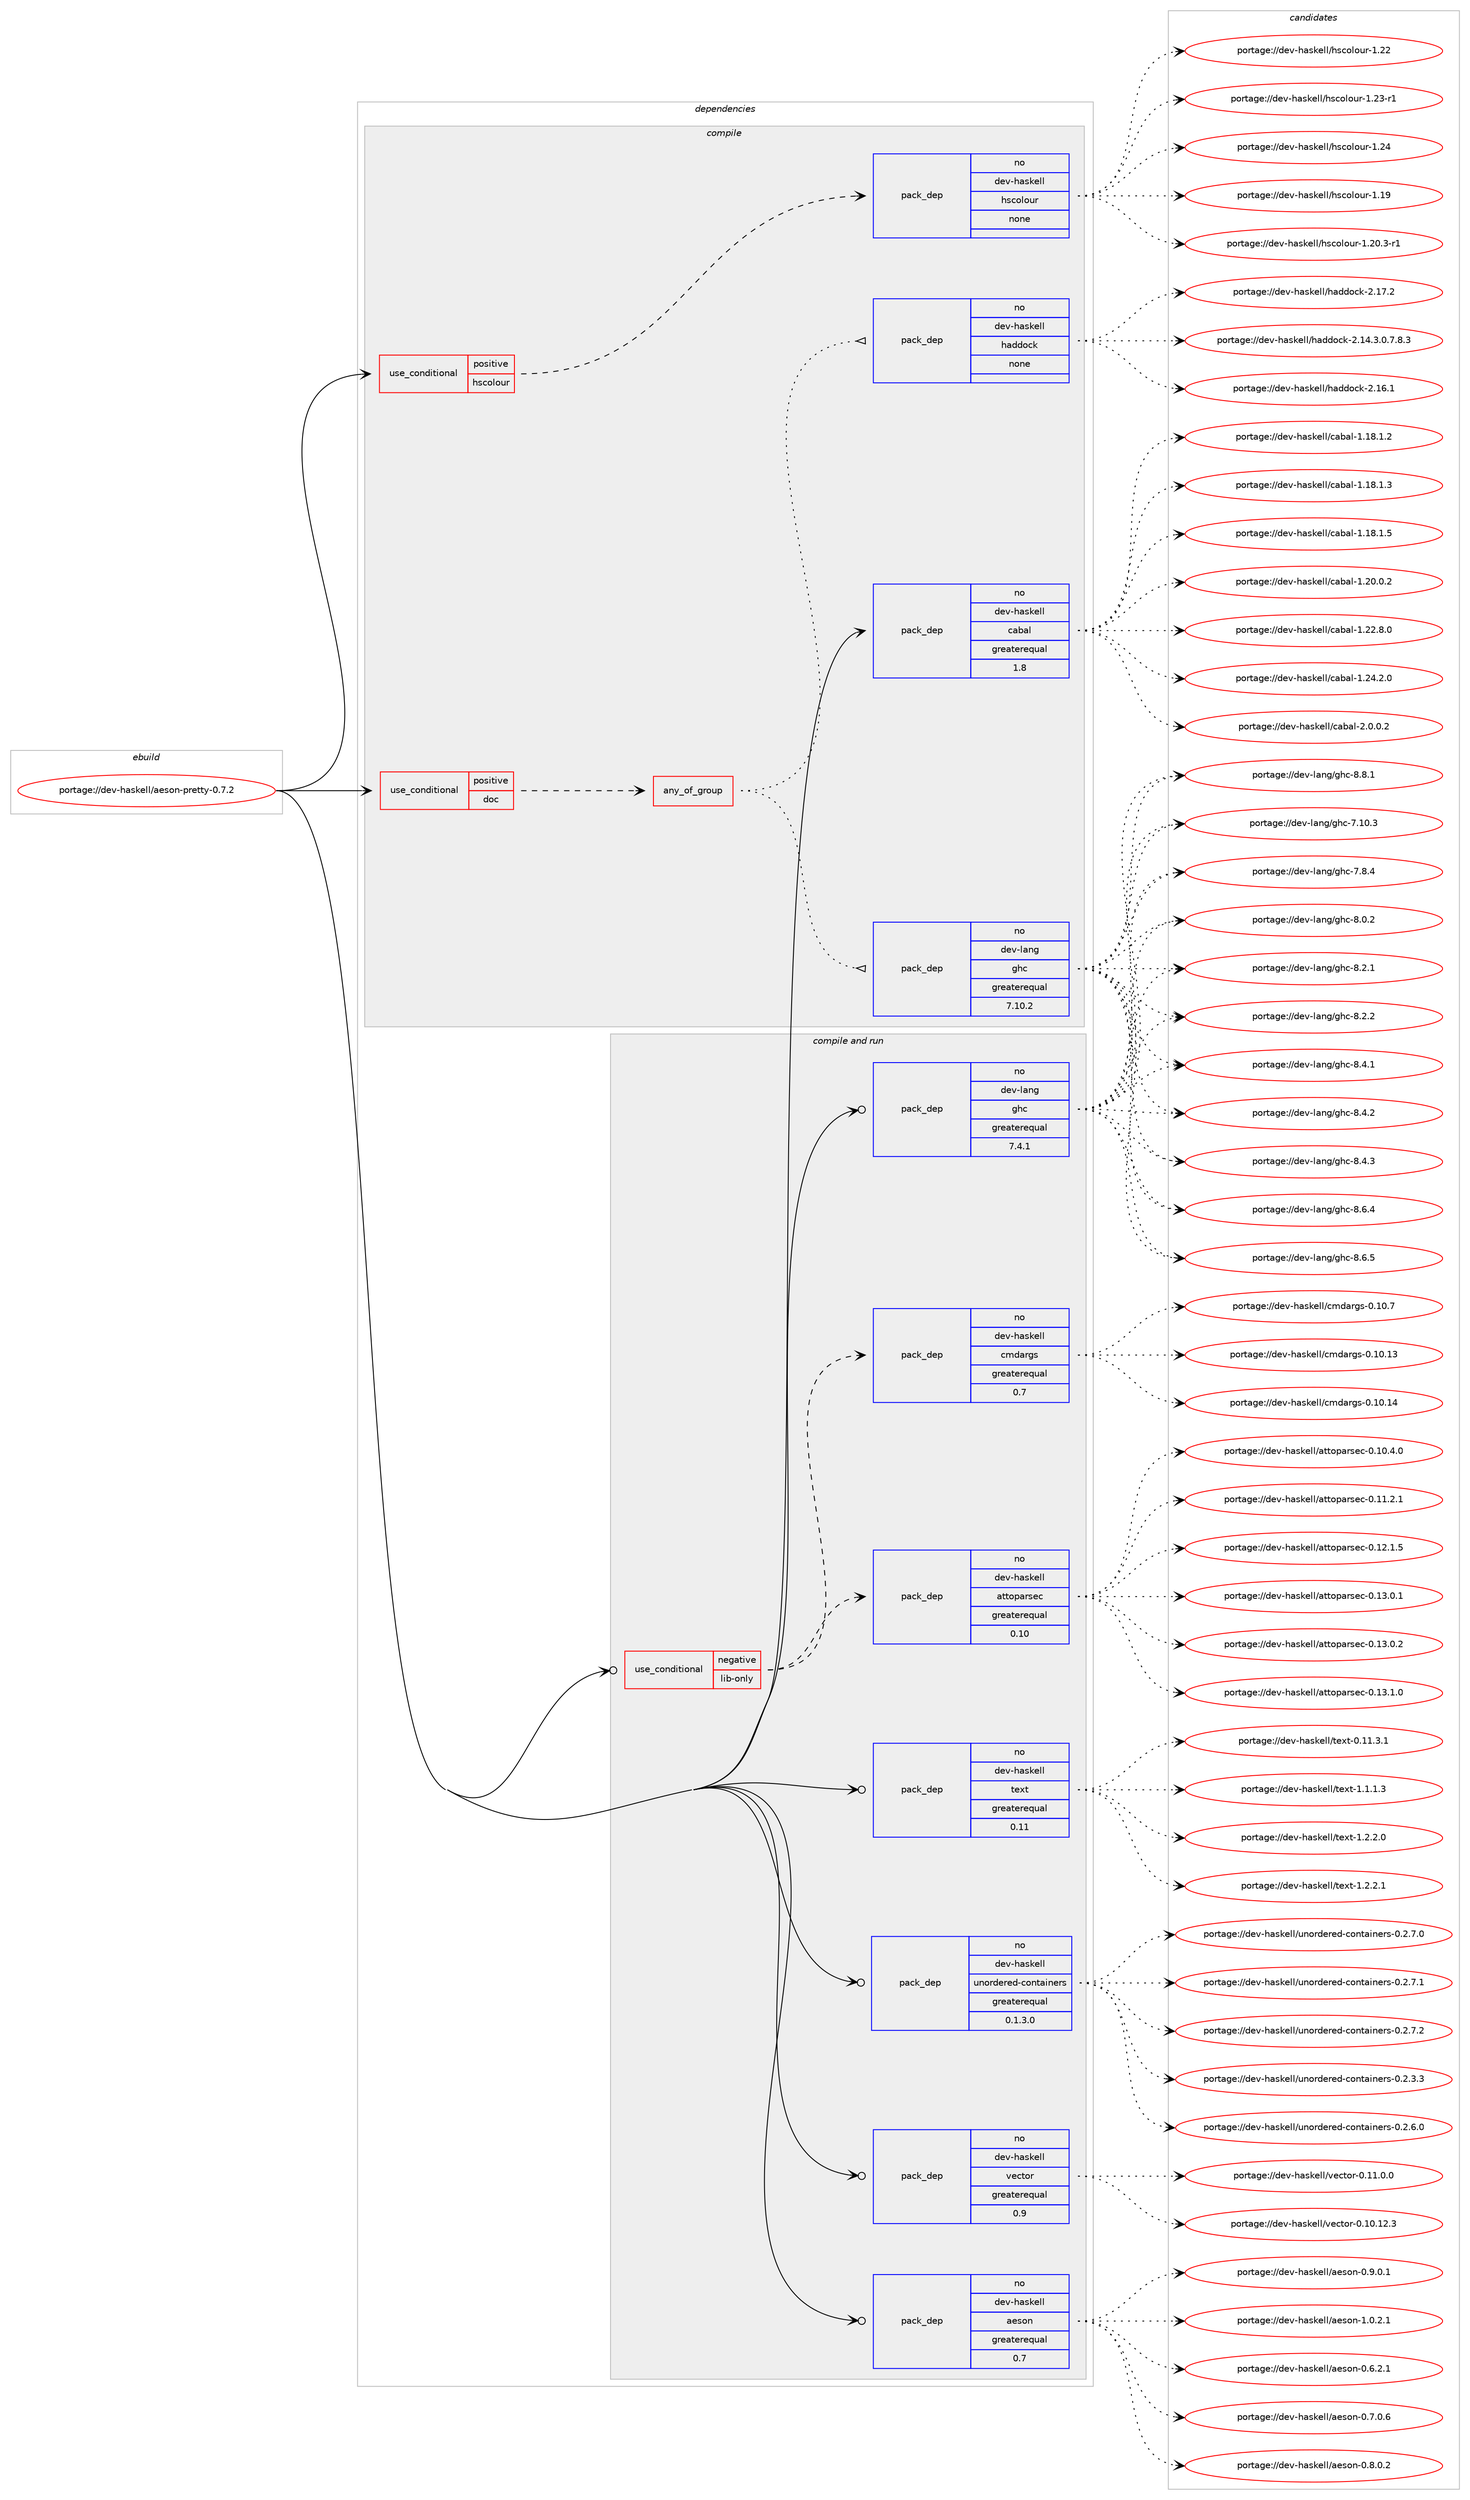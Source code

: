 digraph prolog {

# *************
# Graph options
# *************

newrank=true;
concentrate=true;
compound=true;
graph [rankdir=LR,fontname=Helvetica,fontsize=10,ranksep=1.5];#, ranksep=2.5, nodesep=0.2];
edge  [arrowhead=vee];
node  [fontname=Helvetica,fontsize=10];

# **********
# The ebuild
# **********

subgraph cluster_leftcol {
color=gray;
rank=same;
label=<<i>ebuild</i>>;
id [label="portage://dev-haskell/aeson-pretty-0.7.2", color=red, width=4, href="../dev-haskell/aeson-pretty-0.7.2.svg"];
}

# ****************
# The dependencies
# ****************

subgraph cluster_midcol {
color=gray;
label=<<i>dependencies</i>>;
subgraph cluster_compile {
fillcolor="#eeeeee";
style=filled;
label=<<i>compile</i>>;
subgraph cond14095 {
dependency61224 [label=<<TABLE BORDER="0" CELLBORDER="1" CELLSPACING="0" CELLPADDING="4"><TR><TD ROWSPAN="3" CELLPADDING="10">use_conditional</TD></TR><TR><TD>positive</TD></TR><TR><TD>doc</TD></TR></TABLE>>, shape=none, color=red];
subgraph any1285 {
dependency61225 [label=<<TABLE BORDER="0" CELLBORDER="1" CELLSPACING="0" CELLPADDING="4"><TR><TD CELLPADDING="10">any_of_group</TD></TR></TABLE>>, shape=none, color=red];subgraph pack45787 {
dependency61226 [label=<<TABLE BORDER="0" CELLBORDER="1" CELLSPACING="0" CELLPADDING="4" WIDTH="220"><TR><TD ROWSPAN="6" CELLPADDING="30">pack_dep</TD></TR><TR><TD WIDTH="110">no</TD></TR><TR><TD>dev-haskell</TD></TR><TR><TD>haddock</TD></TR><TR><TD>none</TD></TR><TR><TD></TD></TR></TABLE>>, shape=none, color=blue];
}
dependency61225:e -> dependency61226:w [weight=20,style="dotted",arrowhead="oinv"];
subgraph pack45788 {
dependency61227 [label=<<TABLE BORDER="0" CELLBORDER="1" CELLSPACING="0" CELLPADDING="4" WIDTH="220"><TR><TD ROWSPAN="6" CELLPADDING="30">pack_dep</TD></TR><TR><TD WIDTH="110">no</TD></TR><TR><TD>dev-lang</TD></TR><TR><TD>ghc</TD></TR><TR><TD>greaterequal</TD></TR><TR><TD>7.10.2</TD></TR></TABLE>>, shape=none, color=blue];
}
dependency61225:e -> dependency61227:w [weight=20,style="dotted",arrowhead="oinv"];
}
dependency61224:e -> dependency61225:w [weight=20,style="dashed",arrowhead="vee"];
}
id:e -> dependency61224:w [weight=20,style="solid",arrowhead="vee"];
subgraph cond14096 {
dependency61228 [label=<<TABLE BORDER="0" CELLBORDER="1" CELLSPACING="0" CELLPADDING="4"><TR><TD ROWSPAN="3" CELLPADDING="10">use_conditional</TD></TR><TR><TD>positive</TD></TR><TR><TD>hscolour</TD></TR></TABLE>>, shape=none, color=red];
subgraph pack45789 {
dependency61229 [label=<<TABLE BORDER="0" CELLBORDER="1" CELLSPACING="0" CELLPADDING="4" WIDTH="220"><TR><TD ROWSPAN="6" CELLPADDING="30">pack_dep</TD></TR><TR><TD WIDTH="110">no</TD></TR><TR><TD>dev-haskell</TD></TR><TR><TD>hscolour</TD></TR><TR><TD>none</TD></TR><TR><TD></TD></TR></TABLE>>, shape=none, color=blue];
}
dependency61228:e -> dependency61229:w [weight=20,style="dashed",arrowhead="vee"];
}
id:e -> dependency61228:w [weight=20,style="solid",arrowhead="vee"];
subgraph pack45790 {
dependency61230 [label=<<TABLE BORDER="0" CELLBORDER="1" CELLSPACING="0" CELLPADDING="4" WIDTH="220"><TR><TD ROWSPAN="6" CELLPADDING="30">pack_dep</TD></TR><TR><TD WIDTH="110">no</TD></TR><TR><TD>dev-haskell</TD></TR><TR><TD>cabal</TD></TR><TR><TD>greaterequal</TD></TR><TR><TD>1.8</TD></TR></TABLE>>, shape=none, color=blue];
}
id:e -> dependency61230:w [weight=20,style="solid",arrowhead="vee"];
}
subgraph cluster_compileandrun {
fillcolor="#eeeeee";
style=filled;
label=<<i>compile and run</i>>;
subgraph cond14097 {
dependency61231 [label=<<TABLE BORDER="0" CELLBORDER="1" CELLSPACING="0" CELLPADDING="4"><TR><TD ROWSPAN="3" CELLPADDING="10">use_conditional</TD></TR><TR><TD>negative</TD></TR><TR><TD>lib-only</TD></TR></TABLE>>, shape=none, color=red];
subgraph pack45791 {
dependency61232 [label=<<TABLE BORDER="0" CELLBORDER="1" CELLSPACING="0" CELLPADDING="4" WIDTH="220"><TR><TD ROWSPAN="6" CELLPADDING="30">pack_dep</TD></TR><TR><TD WIDTH="110">no</TD></TR><TR><TD>dev-haskell</TD></TR><TR><TD>attoparsec</TD></TR><TR><TD>greaterequal</TD></TR><TR><TD>0.10</TD></TR></TABLE>>, shape=none, color=blue];
}
dependency61231:e -> dependency61232:w [weight=20,style="dashed",arrowhead="vee"];
subgraph pack45792 {
dependency61233 [label=<<TABLE BORDER="0" CELLBORDER="1" CELLSPACING="0" CELLPADDING="4" WIDTH="220"><TR><TD ROWSPAN="6" CELLPADDING="30">pack_dep</TD></TR><TR><TD WIDTH="110">no</TD></TR><TR><TD>dev-haskell</TD></TR><TR><TD>cmdargs</TD></TR><TR><TD>greaterequal</TD></TR><TR><TD>0.7</TD></TR></TABLE>>, shape=none, color=blue];
}
dependency61231:e -> dependency61233:w [weight=20,style="dashed",arrowhead="vee"];
}
id:e -> dependency61231:w [weight=20,style="solid",arrowhead="odotvee"];
subgraph pack45793 {
dependency61234 [label=<<TABLE BORDER="0" CELLBORDER="1" CELLSPACING="0" CELLPADDING="4" WIDTH="220"><TR><TD ROWSPAN="6" CELLPADDING="30">pack_dep</TD></TR><TR><TD WIDTH="110">no</TD></TR><TR><TD>dev-haskell</TD></TR><TR><TD>aeson</TD></TR><TR><TD>greaterequal</TD></TR><TR><TD>0.7</TD></TR></TABLE>>, shape=none, color=blue];
}
id:e -> dependency61234:w [weight=20,style="solid",arrowhead="odotvee"];
subgraph pack45794 {
dependency61235 [label=<<TABLE BORDER="0" CELLBORDER="1" CELLSPACING="0" CELLPADDING="4" WIDTH="220"><TR><TD ROWSPAN="6" CELLPADDING="30">pack_dep</TD></TR><TR><TD WIDTH="110">no</TD></TR><TR><TD>dev-haskell</TD></TR><TR><TD>text</TD></TR><TR><TD>greaterequal</TD></TR><TR><TD>0.11</TD></TR></TABLE>>, shape=none, color=blue];
}
id:e -> dependency61235:w [weight=20,style="solid",arrowhead="odotvee"];
subgraph pack45795 {
dependency61236 [label=<<TABLE BORDER="0" CELLBORDER="1" CELLSPACING="0" CELLPADDING="4" WIDTH="220"><TR><TD ROWSPAN="6" CELLPADDING="30">pack_dep</TD></TR><TR><TD WIDTH="110">no</TD></TR><TR><TD>dev-haskell</TD></TR><TR><TD>unordered-containers</TD></TR><TR><TD>greaterequal</TD></TR><TR><TD>0.1.3.0</TD></TR></TABLE>>, shape=none, color=blue];
}
id:e -> dependency61236:w [weight=20,style="solid",arrowhead="odotvee"];
subgraph pack45796 {
dependency61237 [label=<<TABLE BORDER="0" CELLBORDER="1" CELLSPACING="0" CELLPADDING="4" WIDTH="220"><TR><TD ROWSPAN="6" CELLPADDING="30">pack_dep</TD></TR><TR><TD WIDTH="110">no</TD></TR><TR><TD>dev-haskell</TD></TR><TR><TD>vector</TD></TR><TR><TD>greaterequal</TD></TR><TR><TD>0.9</TD></TR></TABLE>>, shape=none, color=blue];
}
id:e -> dependency61237:w [weight=20,style="solid",arrowhead="odotvee"];
subgraph pack45797 {
dependency61238 [label=<<TABLE BORDER="0" CELLBORDER="1" CELLSPACING="0" CELLPADDING="4" WIDTH="220"><TR><TD ROWSPAN="6" CELLPADDING="30">pack_dep</TD></TR><TR><TD WIDTH="110">no</TD></TR><TR><TD>dev-lang</TD></TR><TR><TD>ghc</TD></TR><TR><TD>greaterequal</TD></TR><TR><TD>7.4.1</TD></TR></TABLE>>, shape=none, color=blue];
}
id:e -> dependency61238:w [weight=20,style="solid",arrowhead="odotvee"];
}
subgraph cluster_run {
fillcolor="#eeeeee";
style=filled;
label=<<i>run</i>>;
}
}

# **************
# The candidates
# **************

subgraph cluster_choices {
rank=same;
color=gray;
label=<<i>candidates</i>>;

subgraph choice45787 {
color=black;
nodesep=1;
choiceportage1001011184510497115107101108108471049710010011199107455046495246514648465546564651 [label="portage://dev-haskell/haddock-2.14.3.0.7.8.3", color=red, width=4,href="../dev-haskell/haddock-2.14.3.0.7.8.3.svg"];
choiceportage100101118451049711510710110810847104971001001119910745504649544649 [label="portage://dev-haskell/haddock-2.16.1", color=red, width=4,href="../dev-haskell/haddock-2.16.1.svg"];
choiceportage100101118451049711510710110810847104971001001119910745504649554650 [label="portage://dev-haskell/haddock-2.17.2", color=red, width=4,href="../dev-haskell/haddock-2.17.2.svg"];
dependency61226:e -> choiceportage1001011184510497115107101108108471049710010011199107455046495246514648465546564651:w [style=dotted,weight="100"];
dependency61226:e -> choiceportage100101118451049711510710110810847104971001001119910745504649544649:w [style=dotted,weight="100"];
dependency61226:e -> choiceportage100101118451049711510710110810847104971001001119910745504649554650:w [style=dotted,weight="100"];
}
subgraph choice45788 {
color=black;
nodesep=1;
choiceportage1001011184510897110103471031049945554649484651 [label="portage://dev-lang/ghc-7.10.3", color=red, width=4,href="../dev-lang/ghc-7.10.3.svg"];
choiceportage10010111845108971101034710310499455546564652 [label="portage://dev-lang/ghc-7.8.4", color=red, width=4,href="../dev-lang/ghc-7.8.4.svg"];
choiceportage10010111845108971101034710310499455646484650 [label="portage://dev-lang/ghc-8.0.2", color=red, width=4,href="../dev-lang/ghc-8.0.2.svg"];
choiceportage10010111845108971101034710310499455646504649 [label="portage://dev-lang/ghc-8.2.1", color=red, width=4,href="../dev-lang/ghc-8.2.1.svg"];
choiceportage10010111845108971101034710310499455646504650 [label="portage://dev-lang/ghc-8.2.2", color=red, width=4,href="../dev-lang/ghc-8.2.2.svg"];
choiceportage10010111845108971101034710310499455646524649 [label="portage://dev-lang/ghc-8.4.1", color=red, width=4,href="../dev-lang/ghc-8.4.1.svg"];
choiceportage10010111845108971101034710310499455646524650 [label="portage://dev-lang/ghc-8.4.2", color=red, width=4,href="../dev-lang/ghc-8.4.2.svg"];
choiceportage10010111845108971101034710310499455646524651 [label="portage://dev-lang/ghc-8.4.3", color=red, width=4,href="../dev-lang/ghc-8.4.3.svg"];
choiceportage10010111845108971101034710310499455646544652 [label="portage://dev-lang/ghc-8.6.4", color=red, width=4,href="../dev-lang/ghc-8.6.4.svg"];
choiceportage10010111845108971101034710310499455646544653 [label="portage://dev-lang/ghc-8.6.5", color=red, width=4,href="../dev-lang/ghc-8.6.5.svg"];
choiceportage10010111845108971101034710310499455646564649 [label="portage://dev-lang/ghc-8.8.1", color=red, width=4,href="../dev-lang/ghc-8.8.1.svg"];
dependency61227:e -> choiceportage1001011184510897110103471031049945554649484651:w [style=dotted,weight="100"];
dependency61227:e -> choiceportage10010111845108971101034710310499455546564652:w [style=dotted,weight="100"];
dependency61227:e -> choiceportage10010111845108971101034710310499455646484650:w [style=dotted,weight="100"];
dependency61227:e -> choiceportage10010111845108971101034710310499455646504649:w [style=dotted,weight="100"];
dependency61227:e -> choiceportage10010111845108971101034710310499455646504650:w [style=dotted,weight="100"];
dependency61227:e -> choiceportage10010111845108971101034710310499455646524649:w [style=dotted,weight="100"];
dependency61227:e -> choiceportage10010111845108971101034710310499455646524650:w [style=dotted,weight="100"];
dependency61227:e -> choiceportage10010111845108971101034710310499455646524651:w [style=dotted,weight="100"];
dependency61227:e -> choiceportage10010111845108971101034710310499455646544652:w [style=dotted,weight="100"];
dependency61227:e -> choiceportage10010111845108971101034710310499455646544653:w [style=dotted,weight="100"];
dependency61227:e -> choiceportage10010111845108971101034710310499455646564649:w [style=dotted,weight="100"];
}
subgraph choice45789 {
color=black;
nodesep=1;
choiceportage100101118451049711510710110810847104115991111081111171144549464957 [label="portage://dev-haskell/hscolour-1.19", color=red, width=4,href="../dev-haskell/hscolour-1.19.svg"];
choiceportage10010111845104971151071011081084710411599111108111117114454946504846514511449 [label="portage://dev-haskell/hscolour-1.20.3-r1", color=red, width=4,href="../dev-haskell/hscolour-1.20.3-r1.svg"];
choiceportage100101118451049711510710110810847104115991111081111171144549465050 [label="portage://dev-haskell/hscolour-1.22", color=red, width=4,href="../dev-haskell/hscolour-1.22.svg"];
choiceportage1001011184510497115107101108108471041159911110811111711445494650514511449 [label="portage://dev-haskell/hscolour-1.23-r1", color=red, width=4,href="../dev-haskell/hscolour-1.23-r1.svg"];
choiceportage100101118451049711510710110810847104115991111081111171144549465052 [label="portage://dev-haskell/hscolour-1.24", color=red, width=4,href="../dev-haskell/hscolour-1.24.svg"];
dependency61229:e -> choiceportage100101118451049711510710110810847104115991111081111171144549464957:w [style=dotted,weight="100"];
dependency61229:e -> choiceportage10010111845104971151071011081084710411599111108111117114454946504846514511449:w [style=dotted,weight="100"];
dependency61229:e -> choiceportage100101118451049711510710110810847104115991111081111171144549465050:w [style=dotted,weight="100"];
dependency61229:e -> choiceportage1001011184510497115107101108108471041159911110811111711445494650514511449:w [style=dotted,weight="100"];
dependency61229:e -> choiceportage100101118451049711510710110810847104115991111081111171144549465052:w [style=dotted,weight="100"];
}
subgraph choice45790 {
color=black;
nodesep=1;
choiceportage10010111845104971151071011081084799979897108454946495646494650 [label="portage://dev-haskell/cabal-1.18.1.2", color=red, width=4,href="../dev-haskell/cabal-1.18.1.2.svg"];
choiceportage10010111845104971151071011081084799979897108454946495646494651 [label="portage://dev-haskell/cabal-1.18.1.3", color=red, width=4,href="../dev-haskell/cabal-1.18.1.3.svg"];
choiceportage10010111845104971151071011081084799979897108454946495646494653 [label="portage://dev-haskell/cabal-1.18.1.5", color=red, width=4,href="../dev-haskell/cabal-1.18.1.5.svg"];
choiceportage10010111845104971151071011081084799979897108454946504846484650 [label="portage://dev-haskell/cabal-1.20.0.2", color=red, width=4,href="../dev-haskell/cabal-1.20.0.2.svg"];
choiceportage10010111845104971151071011081084799979897108454946505046564648 [label="portage://dev-haskell/cabal-1.22.8.0", color=red, width=4,href="../dev-haskell/cabal-1.22.8.0.svg"];
choiceportage10010111845104971151071011081084799979897108454946505246504648 [label="portage://dev-haskell/cabal-1.24.2.0", color=red, width=4,href="../dev-haskell/cabal-1.24.2.0.svg"];
choiceportage100101118451049711510710110810847999798971084550464846484650 [label="portage://dev-haskell/cabal-2.0.0.2", color=red, width=4,href="../dev-haskell/cabal-2.0.0.2.svg"];
dependency61230:e -> choiceportage10010111845104971151071011081084799979897108454946495646494650:w [style=dotted,weight="100"];
dependency61230:e -> choiceportage10010111845104971151071011081084799979897108454946495646494651:w [style=dotted,weight="100"];
dependency61230:e -> choiceportage10010111845104971151071011081084799979897108454946495646494653:w [style=dotted,weight="100"];
dependency61230:e -> choiceportage10010111845104971151071011081084799979897108454946504846484650:w [style=dotted,weight="100"];
dependency61230:e -> choiceportage10010111845104971151071011081084799979897108454946505046564648:w [style=dotted,weight="100"];
dependency61230:e -> choiceportage10010111845104971151071011081084799979897108454946505246504648:w [style=dotted,weight="100"];
dependency61230:e -> choiceportage100101118451049711510710110810847999798971084550464846484650:w [style=dotted,weight="100"];
}
subgraph choice45791 {
color=black;
nodesep=1;
choiceportage100101118451049711510710110810847971161161111129711411510199454846494846524648 [label="portage://dev-haskell/attoparsec-0.10.4.0", color=red, width=4,href="../dev-haskell/attoparsec-0.10.4.0.svg"];
choiceportage100101118451049711510710110810847971161161111129711411510199454846494946504649 [label="portage://dev-haskell/attoparsec-0.11.2.1", color=red, width=4,href="../dev-haskell/attoparsec-0.11.2.1.svg"];
choiceportage100101118451049711510710110810847971161161111129711411510199454846495046494653 [label="portage://dev-haskell/attoparsec-0.12.1.5", color=red, width=4,href="../dev-haskell/attoparsec-0.12.1.5.svg"];
choiceportage100101118451049711510710110810847971161161111129711411510199454846495146484649 [label="portage://dev-haskell/attoparsec-0.13.0.1", color=red, width=4,href="../dev-haskell/attoparsec-0.13.0.1.svg"];
choiceportage100101118451049711510710110810847971161161111129711411510199454846495146484650 [label="portage://dev-haskell/attoparsec-0.13.0.2", color=red, width=4,href="../dev-haskell/attoparsec-0.13.0.2.svg"];
choiceportage100101118451049711510710110810847971161161111129711411510199454846495146494648 [label="portage://dev-haskell/attoparsec-0.13.1.0", color=red, width=4,href="../dev-haskell/attoparsec-0.13.1.0.svg"];
dependency61232:e -> choiceportage100101118451049711510710110810847971161161111129711411510199454846494846524648:w [style=dotted,weight="100"];
dependency61232:e -> choiceportage100101118451049711510710110810847971161161111129711411510199454846494946504649:w [style=dotted,weight="100"];
dependency61232:e -> choiceportage100101118451049711510710110810847971161161111129711411510199454846495046494653:w [style=dotted,weight="100"];
dependency61232:e -> choiceportage100101118451049711510710110810847971161161111129711411510199454846495146484649:w [style=dotted,weight="100"];
dependency61232:e -> choiceportage100101118451049711510710110810847971161161111129711411510199454846495146484650:w [style=dotted,weight="100"];
dependency61232:e -> choiceportage100101118451049711510710110810847971161161111129711411510199454846495146494648:w [style=dotted,weight="100"];
}
subgraph choice45792 {
color=black;
nodesep=1;
choiceportage10010111845104971151071011081084799109100971141031154548464948464951 [label="portage://dev-haskell/cmdargs-0.10.13", color=red, width=4,href="../dev-haskell/cmdargs-0.10.13.svg"];
choiceportage10010111845104971151071011081084799109100971141031154548464948464952 [label="portage://dev-haskell/cmdargs-0.10.14", color=red, width=4,href="../dev-haskell/cmdargs-0.10.14.svg"];
choiceportage100101118451049711510710110810847991091009711410311545484649484655 [label="portage://dev-haskell/cmdargs-0.10.7", color=red, width=4,href="../dev-haskell/cmdargs-0.10.7.svg"];
dependency61233:e -> choiceportage10010111845104971151071011081084799109100971141031154548464948464951:w [style=dotted,weight="100"];
dependency61233:e -> choiceportage10010111845104971151071011081084799109100971141031154548464948464952:w [style=dotted,weight="100"];
dependency61233:e -> choiceportage100101118451049711510710110810847991091009711410311545484649484655:w [style=dotted,weight="100"];
}
subgraph choice45793 {
color=black;
nodesep=1;
choiceportage100101118451049711510710110810847971011151111104548465446504649 [label="portage://dev-haskell/aeson-0.6.2.1", color=red, width=4,href="../dev-haskell/aeson-0.6.2.1.svg"];
choiceportage100101118451049711510710110810847971011151111104548465546484654 [label="portage://dev-haskell/aeson-0.7.0.6", color=red, width=4,href="../dev-haskell/aeson-0.7.0.6.svg"];
choiceportage100101118451049711510710110810847971011151111104548465646484650 [label="portage://dev-haskell/aeson-0.8.0.2", color=red, width=4,href="../dev-haskell/aeson-0.8.0.2.svg"];
choiceportage100101118451049711510710110810847971011151111104548465746484649 [label="portage://dev-haskell/aeson-0.9.0.1", color=red, width=4,href="../dev-haskell/aeson-0.9.0.1.svg"];
choiceportage100101118451049711510710110810847971011151111104549464846504649 [label="portage://dev-haskell/aeson-1.0.2.1", color=red, width=4,href="../dev-haskell/aeson-1.0.2.1.svg"];
dependency61234:e -> choiceportage100101118451049711510710110810847971011151111104548465446504649:w [style=dotted,weight="100"];
dependency61234:e -> choiceportage100101118451049711510710110810847971011151111104548465546484654:w [style=dotted,weight="100"];
dependency61234:e -> choiceportage100101118451049711510710110810847971011151111104548465646484650:w [style=dotted,weight="100"];
dependency61234:e -> choiceportage100101118451049711510710110810847971011151111104548465746484649:w [style=dotted,weight="100"];
dependency61234:e -> choiceportage100101118451049711510710110810847971011151111104549464846504649:w [style=dotted,weight="100"];
}
subgraph choice45794 {
color=black;
nodesep=1;
choiceportage100101118451049711510710110810847116101120116454846494946514649 [label="portage://dev-haskell/text-0.11.3.1", color=red, width=4,href="../dev-haskell/text-0.11.3.1.svg"];
choiceportage1001011184510497115107101108108471161011201164549464946494651 [label="portage://dev-haskell/text-1.1.1.3", color=red, width=4,href="../dev-haskell/text-1.1.1.3.svg"];
choiceportage1001011184510497115107101108108471161011201164549465046504648 [label="portage://dev-haskell/text-1.2.2.0", color=red, width=4,href="../dev-haskell/text-1.2.2.0.svg"];
choiceportage1001011184510497115107101108108471161011201164549465046504649 [label="portage://dev-haskell/text-1.2.2.1", color=red, width=4,href="../dev-haskell/text-1.2.2.1.svg"];
dependency61235:e -> choiceportage100101118451049711510710110810847116101120116454846494946514649:w [style=dotted,weight="100"];
dependency61235:e -> choiceportage1001011184510497115107101108108471161011201164549464946494651:w [style=dotted,weight="100"];
dependency61235:e -> choiceportage1001011184510497115107101108108471161011201164549465046504648:w [style=dotted,weight="100"];
dependency61235:e -> choiceportage1001011184510497115107101108108471161011201164549465046504649:w [style=dotted,weight="100"];
}
subgraph choice45795 {
color=black;
nodesep=1;
choiceportage1001011184510497115107101108108471171101111141001011141011004599111110116971051101011141154548465046514651 [label="portage://dev-haskell/unordered-containers-0.2.3.3", color=red, width=4,href="../dev-haskell/unordered-containers-0.2.3.3.svg"];
choiceportage1001011184510497115107101108108471171101111141001011141011004599111110116971051101011141154548465046544648 [label="portage://dev-haskell/unordered-containers-0.2.6.0", color=red, width=4,href="../dev-haskell/unordered-containers-0.2.6.0.svg"];
choiceportage1001011184510497115107101108108471171101111141001011141011004599111110116971051101011141154548465046554648 [label="portage://dev-haskell/unordered-containers-0.2.7.0", color=red, width=4,href="../dev-haskell/unordered-containers-0.2.7.0.svg"];
choiceportage1001011184510497115107101108108471171101111141001011141011004599111110116971051101011141154548465046554649 [label="portage://dev-haskell/unordered-containers-0.2.7.1", color=red, width=4,href="../dev-haskell/unordered-containers-0.2.7.1.svg"];
choiceportage1001011184510497115107101108108471171101111141001011141011004599111110116971051101011141154548465046554650 [label="portage://dev-haskell/unordered-containers-0.2.7.2", color=red, width=4,href="../dev-haskell/unordered-containers-0.2.7.2.svg"];
dependency61236:e -> choiceportage1001011184510497115107101108108471171101111141001011141011004599111110116971051101011141154548465046514651:w [style=dotted,weight="100"];
dependency61236:e -> choiceportage1001011184510497115107101108108471171101111141001011141011004599111110116971051101011141154548465046544648:w [style=dotted,weight="100"];
dependency61236:e -> choiceportage1001011184510497115107101108108471171101111141001011141011004599111110116971051101011141154548465046554648:w [style=dotted,weight="100"];
dependency61236:e -> choiceportage1001011184510497115107101108108471171101111141001011141011004599111110116971051101011141154548465046554649:w [style=dotted,weight="100"];
dependency61236:e -> choiceportage1001011184510497115107101108108471171101111141001011141011004599111110116971051101011141154548465046554650:w [style=dotted,weight="100"];
}
subgraph choice45796 {
color=black;
nodesep=1;
choiceportage1001011184510497115107101108108471181019911611111445484649484649504651 [label="portage://dev-haskell/vector-0.10.12.3", color=red, width=4,href="../dev-haskell/vector-0.10.12.3.svg"];
choiceportage10010111845104971151071011081084711810199116111114454846494946484648 [label="portage://dev-haskell/vector-0.11.0.0", color=red, width=4,href="../dev-haskell/vector-0.11.0.0.svg"];
dependency61237:e -> choiceportage1001011184510497115107101108108471181019911611111445484649484649504651:w [style=dotted,weight="100"];
dependency61237:e -> choiceportage10010111845104971151071011081084711810199116111114454846494946484648:w [style=dotted,weight="100"];
}
subgraph choice45797 {
color=black;
nodesep=1;
choiceportage1001011184510897110103471031049945554649484651 [label="portage://dev-lang/ghc-7.10.3", color=red, width=4,href="../dev-lang/ghc-7.10.3.svg"];
choiceportage10010111845108971101034710310499455546564652 [label="portage://dev-lang/ghc-7.8.4", color=red, width=4,href="../dev-lang/ghc-7.8.4.svg"];
choiceportage10010111845108971101034710310499455646484650 [label="portage://dev-lang/ghc-8.0.2", color=red, width=4,href="../dev-lang/ghc-8.0.2.svg"];
choiceportage10010111845108971101034710310499455646504649 [label="portage://dev-lang/ghc-8.2.1", color=red, width=4,href="../dev-lang/ghc-8.2.1.svg"];
choiceportage10010111845108971101034710310499455646504650 [label="portage://dev-lang/ghc-8.2.2", color=red, width=4,href="../dev-lang/ghc-8.2.2.svg"];
choiceportage10010111845108971101034710310499455646524649 [label="portage://dev-lang/ghc-8.4.1", color=red, width=4,href="../dev-lang/ghc-8.4.1.svg"];
choiceportage10010111845108971101034710310499455646524650 [label="portage://dev-lang/ghc-8.4.2", color=red, width=4,href="../dev-lang/ghc-8.4.2.svg"];
choiceportage10010111845108971101034710310499455646524651 [label="portage://dev-lang/ghc-8.4.3", color=red, width=4,href="../dev-lang/ghc-8.4.3.svg"];
choiceportage10010111845108971101034710310499455646544652 [label="portage://dev-lang/ghc-8.6.4", color=red, width=4,href="../dev-lang/ghc-8.6.4.svg"];
choiceportage10010111845108971101034710310499455646544653 [label="portage://dev-lang/ghc-8.6.5", color=red, width=4,href="../dev-lang/ghc-8.6.5.svg"];
choiceportage10010111845108971101034710310499455646564649 [label="portage://dev-lang/ghc-8.8.1", color=red, width=4,href="../dev-lang/ghc-8.8.1.svg"];
dependency61238:e -> choiceportage1001011184510897110103471031049945554649484651:w [style=dotted,weight="100"];
dependency61238:e -> choiceportage10010111845108971101034710310499455546564652:w [style=dotted,weight="100"];
dependency61238:e -> choiceportage10010111845108971101034710310499455646484650:w [style=dotted,weight="100"];
dependency61238:e -> choiceportage10010111845108971101034710310499455646504649:w [style=dotted,weight="100"];
dependency61238:e -> choiceportage10010111845108971101034710310499455646504650:w [style=dotted,weight="100"];
dependency61238:e -> choiceportage10010111845108971101034710310499455646524649:w [style=dotted,weight="100"];
dependency61238:e -> choiceportage10010111845108971101034710310499455646524650:w [style=dotted,weight="100"];
dependency61238:e -> choiceportage10010111845108971101034710310499455646524651:w [style=dotted,weight="100"];
dependency61238:e -> choiceportage10010111845108971101034710310499455646544652:w [style=dotted,weight="100"];
dependency61238:e -> choiceportage10010111845108971101034710310499455646544653:w [style=dotted,weight="100"];
dependency61238:e -> choiceportage10010111845108971101034710310499455646564649:w [style=dotted,weight="100"];
}
}

}
